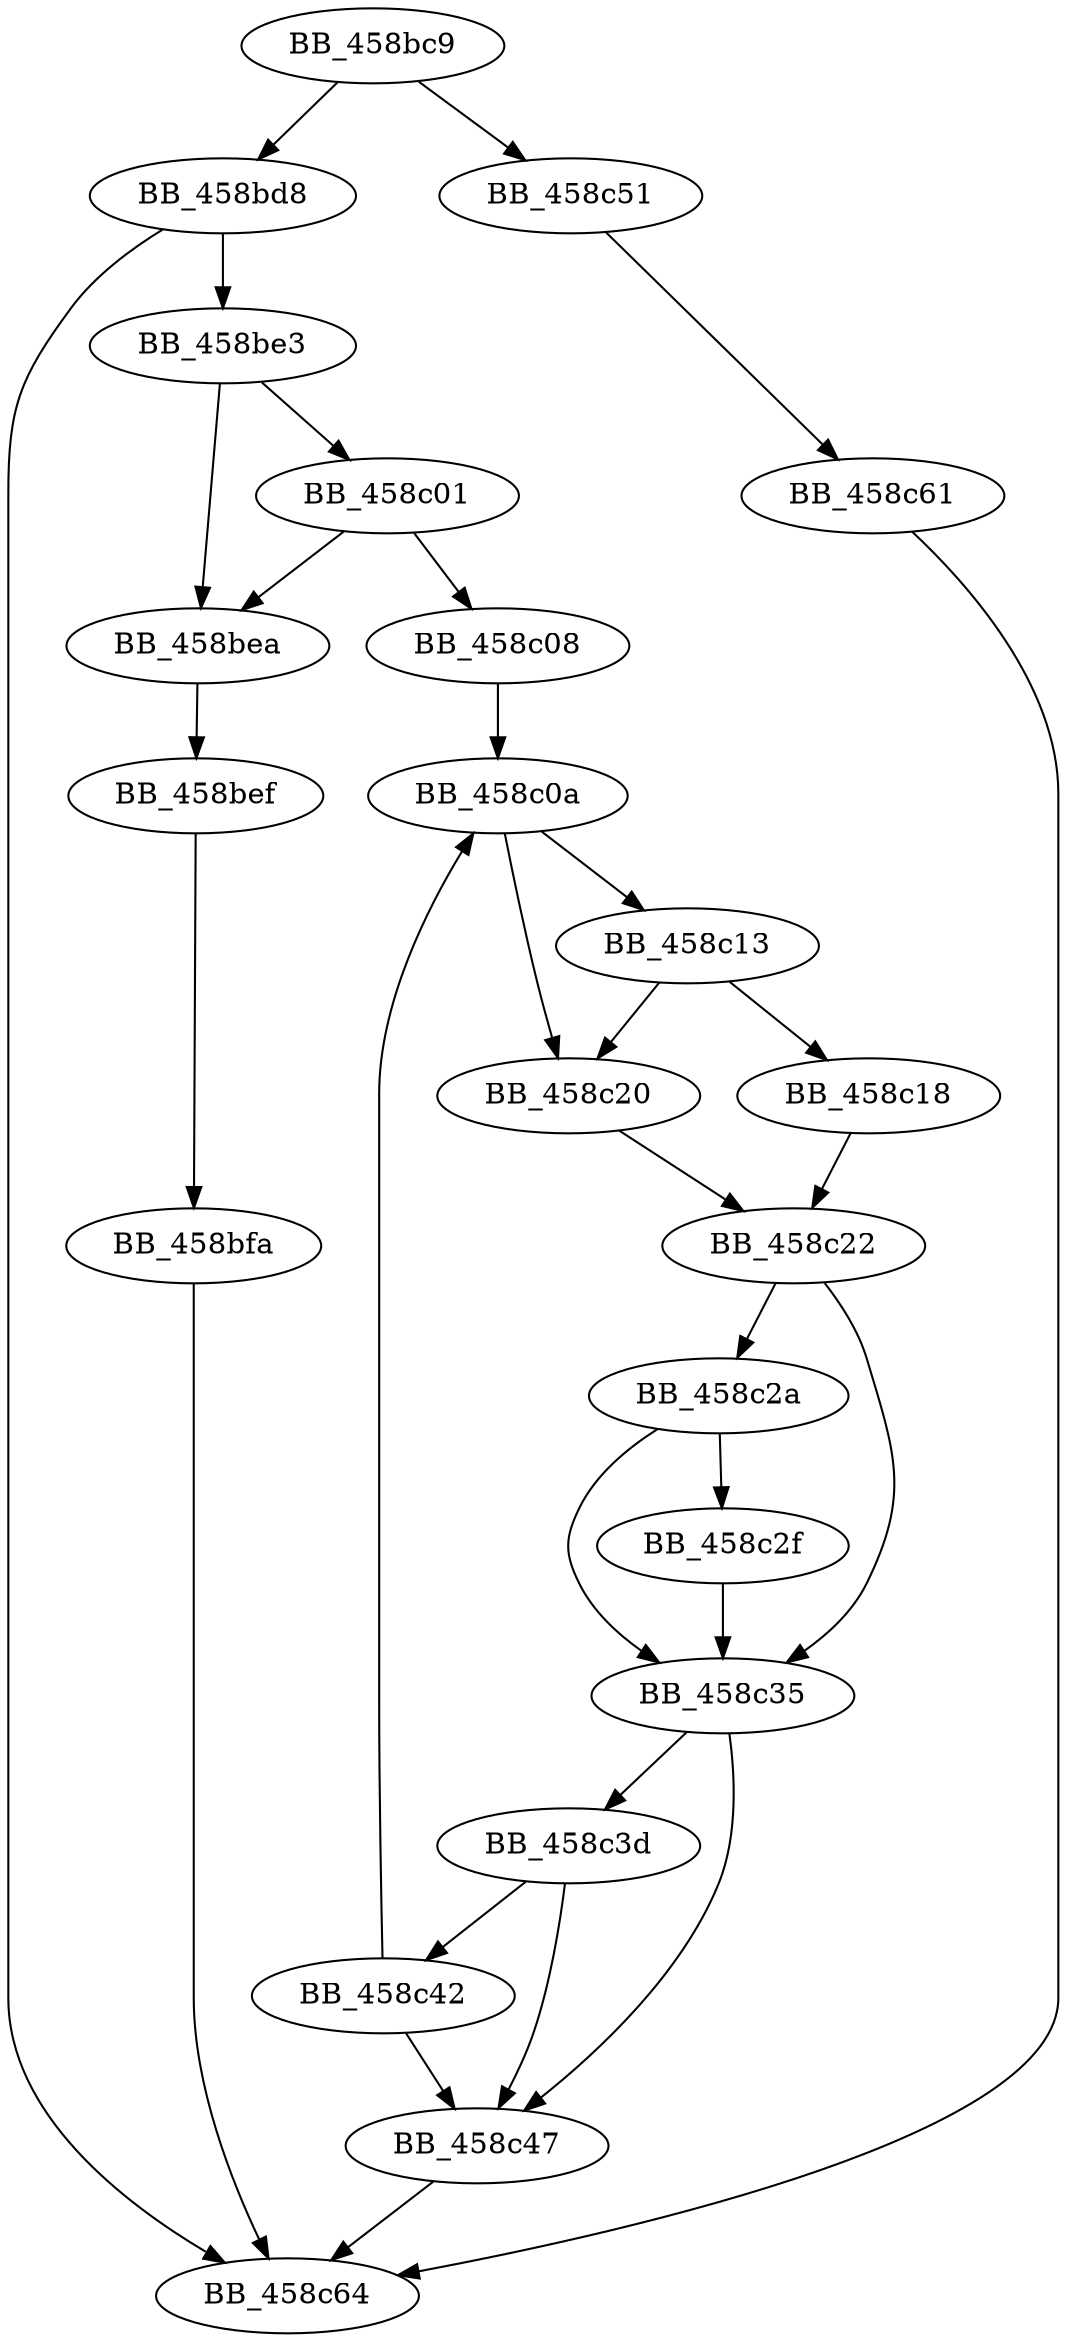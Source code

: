 DiGraph sub_458BC9{
BB_458bc9->BB_458bd8
BB_458bc9->BB_458c51
BB_458bd8->BB_458be3
BB_458bd8->BB_458c64
BB_458be3->BB_458bea
BB_458be3->BB_458c01
BB_458bea->BB_458bef
BB_458bef->BB_458bfa
BB_458bfa->BB_458c64
BB_458c01->BB_458bea
BB_458c01->BB_458c08
BB_458c08->BB_458c0a
BB_458c0a->BB_458c13
BB_458c0a->BB_458c20
BB_458c13->BB_458c18
BB_458c13->BB_458c20
BB_458c18->BB_458c22
BB_458c20->BB_458c22
BB_458c22->BB_458c2a
BB_458c22->BB_458c35
BB_458c2a->BB_458c2f
BB_458c2a->BB_458c35
BB_458c2f->BB_458c35
BB_458c35->BB_458c3d
BB_458c35->BB_458c47
BB_458c3d->BB_458c42
BB_458c3d->BB_458c47
BB_458c42->BB_458c0a
BB_458c42->BB_458c47
BB_458c47->BB_458c64
BB_458c51->BB_458c61
BB_458c61->BB_458c64
}
